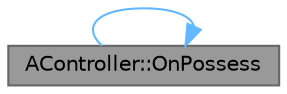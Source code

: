 digraph "AController::OnPossess"
{
 // INTERACTIVE_SVG=YES
 // LATEX_PDF_SIZE
  bgcolor="transparent";
  edge [fontname=Helvetica,fontsize=10,labelfontname=Helvetica,labelfontsize=10];
  node [fontname=Helvetica,fontsize=10,shape=box,height=0.2,width=0.4];
  rankdir="LR";
  Node1 [id="Node000001",label="AController::OnPossess",height=0.2,width=0.4,color="gray40", fillcolor="grey60", style="filled", fontcolor="black",tooltip="Overridable native function for when this controller is asked to possess a pawn."];
  Node1 -> Node1 [id="edge1_Node000001_Node000001",color="steelblue1",style="solid",tooltip=" "];
}
